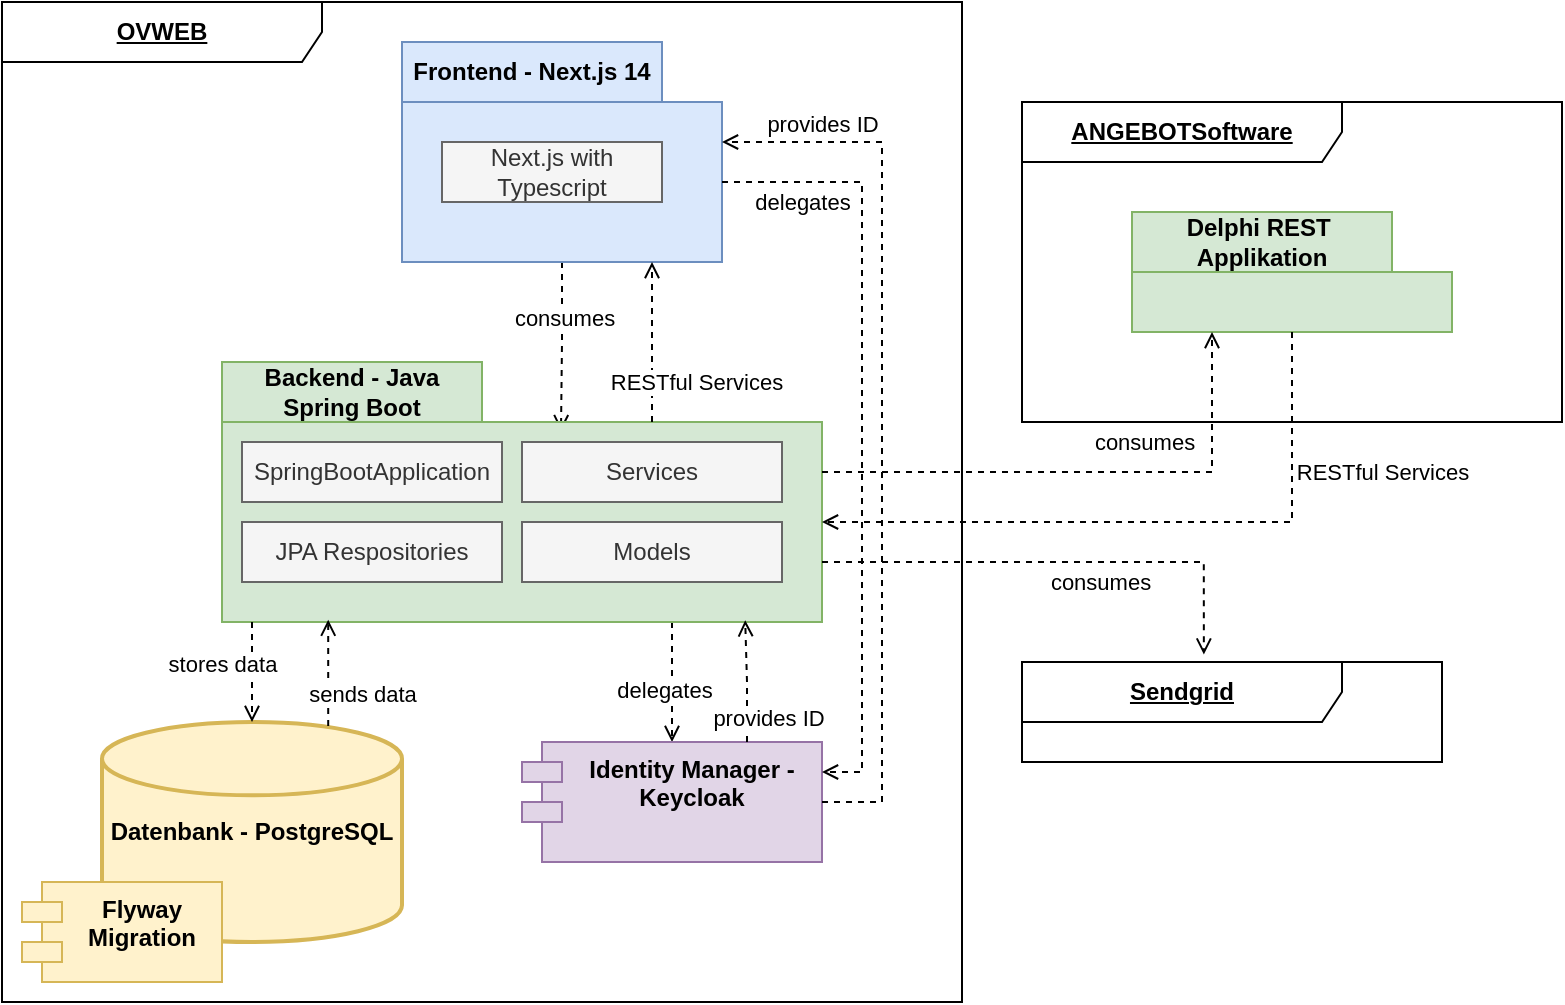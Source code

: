 <mxfile version="24.2.5" type="device">
  <diagram name="Page-1" id="b5b7bab2-c9e2-2cf4-8b2a-24fd1a2a6d21">
    <mxGraphModel dx="1195" dy="643" grid="1" gridSize="10" guides="1" tooltips="1" connect="1" arrows="1" fold="1" page="1" pageScale="1" pageWidth="827" pageHeight="1169" background="none" math="0" shadow="0">
      <root>
        <mxCell id="0" />
        <mxCell id="1" parent="0" />
        <mxCell id="B0uIKP4Ea5cAI0LBzVmF-2" value="&lt;b&gt;&lt;u&gt;OVWEB&lt;/u&gt;&lt;/b&gt;" style="shape=umlFrame;whiteSpace=wrap;html=1;pointerEvents=0;recursiveResize=0;container=1;collapsible=0;width=160;" parent="1" vertex="1">
          <mxGeometry x="570" y="220" width="480" height="500" as="geometry" />
        </mxCell>
        <mxCell id="B0uIKP4Ea5cAI0LBzVmF-18" style="edgeStyle=orthogonalEdgeStyle;rounded=0;orthogonalLoop=1;jettySize=auto;html=1;entryX=0.565;entryY=0.266;entryDx=0;entryDy=0;entryPerimeter=0;dashed=1;startArrow=none;startFill=0;endArrow=open;endFill=0;" parent="B0uIKP4Ea5cAI0LBzVmF-2" source="B0uIKP4Ea5cAI0LBzVmF-3" target="B0uIKP4Ea5cAI0LBzVmF-6" edge="1">
          <mxGeometry relative="1" as="geometry">
            <Array as="points">
              <mxPoint x="280" y="170" />
              <mxPoint x="280" y="170" />
            </Array>
          </mxGeometry>
        </mxCell>
        <mxCell id="B0uIKP4Ea5cAI0LBzVmF-19" value="consumes" style="edgeLabel;html=1;align=center;verticalAlign=middle;resizable=0;points=[];" parent="B0uIKP4Ea5cAI0LBzVmF-18" vertex="1" connectable="0">
          <mxGeometry x="-0.356" y="1" relative="1" as="geometry">
            <mxPoint as="offset" />
          </mxGeometry>
        </mxCell>
        <mxCell id="B0uIKP4Ea5cAI0LBzVmF-3" value="Frontend - Next.js 14" style="shape=folder;fontStyle=1;tabWidth=130;tabHeight=30;tabPosition=left;html=1;boundedLbl=1;labelInHeader=1;container=1;collapsible=0;recursiveResize=0;whiteSpace=wrap;fillColor=#dae8fc;strokeColor=#6c8ebf;" parent="B0uIKP4Ea5cAI0LBzVmF-2" vertex="1">
          <mxGeometry x="200" y="20" width="160" height="110" as="geometry" />
        </mxCell>
        <mxCell id="B0uIKP4Ea5cAI0LBzVmF-4" value="Next.js with Typescript" style="html=1;whiteSpace=wrap;fillColor=#f5f5f5;strokeColor=#666666;fontColor=#333333;" parent="B0uIKP4Ea5cAI0LBzVmF-3" vertex="1">
          <mxGeometry width="110" height="30" relative="1" as="geometry">
            <mxPoint x="20" y="50" as="offset" />
          </mxGeometry>
        </mxCell>
        <mxCell id="B0uIKP4Ea5cAI0LBzVmF-27" style="edgeStyle=orthogonalEdgeStyle;rounded=0;orthogonalLoop=1;jettySize=auto;html=1;exitX=0.75;exitY=1;exitDx=0;exitDy=0;exitPerimeter=0;dashed=1;endArrow=open;endFill=0;" parent="B0uIKP4Ea5cAI0LBzVmF-2" source="B0uIKP4Ea5cAI0LBzVmF-6" target="B0uIKP4Ea5cAI0LBzVmF-25" edge="1">
          <mxGeometry relative="1" as="geometry" />
        </mxCell>
        <mxCell id="B0uIKP4Ea5cAI0LBzVmF-32" value="delegates" style="edgeLabel;html=1;align=center;verticalAlign=middle;resizable=0;points=[];" parent="B0uIKP4Ea5cAI0LBzVmF-27" vertex="1" connectable="0">
          <mxGeometry x="0.132" y="3" relative="1" as="geometry">
            <mxPoint x="-7" as="offset" />
          </mxGeometry>
        </mxCell>
        <mxCell id="B0uIKP4Ea5cAI0LBzVmF-6" value="Backend - Java Spring Boot" style="shape=folder;fontStyle=1;tabWidth=130;tabHeight=30;tabPosition=left;html=1;boundedLbl=1;labelInHeader=1;container=1;collapsible=0;recursiveResize=0;whiteSpace=wrap;fillColor=#d5e8d4;strokeColor=#82b366;" parent="B0uIKP4Ea5cAI0LBzVmF-2" vertex="1">
          <mxGeometry x="110" y="180" width="300" height="130" as="geometry" />
        </mxCell>
        <mxCell id="B0uIKP4Ea5cAI0LBzVmF-7" value="SpringBootApplication" style="html=1;whiteSpace=wrap;fillColor=#f5f5f5;fontColor=#333333;strokeColor=#666666;" parent="B0uIKP4Ea5cAI0LBzVmF-6" vertex="1">
          <mxGeometry width="130" height="30" relative="1" as="geometry">
            <mxPoint x="10" y="40" as="offset" />
          </mxGeometry>
        </mxCell>
        <mxCell id="B0uIKP4Ea5cAI0LBzVmF-8" value="JPA Respositories" style="html=1;whiteSpace=wrap;fillColor=#f5f5f5;fontColor=#333333;strokeColor=#666666;" parent="B0uIKP4Ea5cAI0LBzVmF-6" vertex="1">
          <mxGeometry x="10" y="80" width="130" height="30" as="geometry" />
        </mxCell>
        <mxCell id="B0uIKP4Ea5cAI0LBzVmF-9" value="Services" style="html=1;whiteSpace=wrap;fillColor=#f5f5f5;fontColor=#333333;strokeColor=#666666;" parent="B0uIKP4Ea5cAI0LBzVmF-6" vertex="1">
          <mxGeometry x="150" y="40" width="130" height="30" as="geometry" />
        </mxCell>
        <mxCell id="B0uIKP4Ea5cAI0LBzVmF-17" value="Models" style="html=1;whiteSpace=wrap;fillColor=#f5f5f5;fontColor=#333333;strokeColor=#666666;" parent="B0uIKP4Ea5cAI0LBzVmF-6" vertex="1">
          <mxGeometry x="150" y="80" width="130" height="30" as="geometry" />
        </mxCell>
        <mxCell id="B0uIKP4Ea5cAI0LBzVmF-20" style="edgeStyle=orthogonalEdgeStyle;rounded=0;orthogonalLoop=1;jettySize=auto;html=1;exitX=0;exitY=0;exitDx=215;exitDy=30;exitPerimeter=0;dashed=1;endArrow=open;endFill=0;" parent="B0uIKP4Ea5cAI0LBzVmF-2" source="B0uIKP4Ea5cAI0LBzVmF-6" edge="1">
          <mxGeometry relative="1" as="geometry">
            <mxPoint x="325" y="130" as="targetPoint" />
          </mxGeometry>
        </mxCell>
        <mxCell id="B0uIKP4Ea5cAI0LBzVmF-22" value="RESTful Services" style="edgeLabel;html=1;align=center;verticalAlign=middle;resizable=0;points=[];" parent="B0uIKP4Ea5cAI0LBzVmF-20" vertex="1" connectable="0">
          <mxGeometry x="-0.672" relative="1" as="geometry">
            <mxPoint x="22" y="-7" as="offset" />
          </mxGeometry>
        </mxCell>
        <mxCell id="B0uIKP4Ea5cAI0LBzVmF-23" value="&lt;b&gt;Datenbank - PostgreSQL&lt;/b&gt;" style="strokeWidth=2;html=1;shape=mxgraph.flowchart.database;whiteSpace=wrap;align=center;fillColor=#fff2cc;strokeColor=#d6b656;" parent="B0uIKP4Ea5cAI0LBzVmF-2" vertex="1">
          <mxGeometry x="50" y="360" width="150" height="110" as="geometry" />
        </mxCell>
        <mxCell id="B0uIKP4Ea5cAI0LBzVmF-24" value="&lt;b&gt;Flyway Migration&lt;/b&gt;" style="shape=module;align=left;spacingLeft=20;align=center;verticalAlign=top;whiteSpace=wrap;html=1;fillColor=#fff2cc;strokeColor=#d6b656;" parent="B0uIKP4Ea5cAI0LBzVmF-2" vertex="1">
          <mxGeometry x="10" y="440" width="100" height="50" as="geometry" />
        </mxCell>
        <mxCell id="B0uIKP4Ea5cAI0LBzVmF-25" value="&lt;b&gt;Identity Manager - Keycloak&lt;/b&gt;" style="shape=module;align=left;spacingLeft=20;align=center;verticalAlign=top;whiteSpace=wrap;html=1;fillColor=#e1d5e7;strokeColor=#9673a6;" parent="B0uIKP4Ea5cAI0LBzVmF-2" vertex="1">
          <mxGeometry x="260" y="370" width="150" height="60" as="geometry" />
        </mxCell>
        <mxCell id="B0uIKP4Ea5cAI0LBzVmF-28" style="edgeStyle=orthogonalEdgeStyle;rounded=0;orthogonalLoop=1;jettySize=auto;html=1;entryX=0.5;entryY=0;entryDx=0;entryDy=0;entryPerimeter=0;dashed=1;endArrow=open;endFill=0;" parent="B0uIKP4Ea5cAI0LBzVmF-2" target="B0uIKP4Ea5cAI0LBzVmF-23" edge="1">
          <mxGeometry relative="1" as="geometry">
            <mxPoint x="125" y="310" as="sourcePoint" />
            <Array as="points">
              <mxPoint x="125" y="310" />
            </Array>
          </mxGeometry>
        </mxCell>
        <mxCell id="B0uIKP4Ea5cAI0LBzVmF-34" value="stores data" style="edgeLabel;html=1;align=center;verticalAlign=middle;resizable=0;points=[];" parent="B0uIKP4Ea5cAI0LBzVmF-28" vertex="1" connectable="0">
          <mxGeometry x="0.331" y="-1" relative="1" as="geometry">
            <mxPoint x="-14" y="-13" as="offset" />
          </mxGeometry>
        </mxCell>
        <mxCell id="B0uIKP4Ea5cAI0LBzVmF-29" style="edgeStyle=orthogonalEdgeStyle;rounded=0;orthogonalLoop=1;jettySize=auto;html=1;entryX=0.177;entryY=0.991;entryDx=0;entryDy=0;entryPerimeter=0;dashed=1;endArrow=open;endFill=0;exitX=0.754;exitY=0.018;exitDx=0;exitDy=0;exitPerimeter=0;" parent="B0uIKP4Ea5cAI0LBzVmF-2" source="B0uIKP4Ea5cAI0LBzVmF-23" target="B0uIKP4Ea5cAI0LBzVmF-6" edge="1">
          <mxGeometry relative="1" as="geometry">
            <mxPoint x="163" y="360" as="sourcePoint" />
            <Array as="points" />
          </mxGeometry>
        </mxCell>
        <mxCell id="B0uIKP4Ea5cAI0LBzVmF-35" value="sends data" style="edgeLabel;html=1;align=center;verticalAlign=middle;resizable=0;points=[];" parent="B0uIKP4Ea5cAI0LBzVmF-29" vertex="1" connectable="0">
          <mxGeometry x="-0.4" y="-2" relative="1" as="geometry">
            <mxPoint x="15" as="offset" />
          </mxGeometry>
        </mxCell>
        <mxCell id="B0uIKP4Ea5cAI0LBzVmF-30" style="edgeStyle=orthogonalEdgeStyle;rounded=0;orthogonalLoop=1;jettySize=auto;html=1;exitX=0.75;exitY=0;exitDx=0;exitDy=0;entryX=0.872;entryY=0.993;entryDx=0;entryDy=0;entryPerimeter=0;dashed=1;endArrow=open;endFill=0;" parent="B0uIKP4Ea5cAI0LBzVmF-2" source="B0uIKP4Ea5cAI0LBzVmF-25" target="B0uIKP4Ea5cAI0LBzVmF-6" edge="1">
          <mxGeometry relative="1" as="geometry" />
        </mxCell>
        <mxCell id="B0uIKP4Ea5cAI0LBzVmF-31" value="provides ID" style="edgeLabel;html=1;align=center;verticalAlign=middle;resizable=0;points=[];" parent="B0uIKP4Ea5cAI0LBzVmF-30" vertex="1" connectable="0">
          <mxGeometry x="-0.03" y="-1" relative="1" as="geometry">
            <mxPoint x="10" y="19" as="offset" />
          </mxGeometry>
        </mxCell>
        <mxCell id="x2GLxK2cUlACxFuEybgD-1" style="edgeStyle=orthogonalEdgeStyle;rounded=0;orthogonalLoop=1;jettySize=auto;html=1;entryX=0;entryY=0;entryDx=160;entryDy=50;entryPerimeter=0;dashed=1;endArrow=open;endFill=0;" parent="B0uIKP4Ea5cAI0LBzVmF-2" source="B0uIKP4Ea5cAI0LBzVmF-25" target="B0uIKP4Ea5cAI0LBzVmF-3" edge="1">
          <mxGeometry relative="1" as="geometry">
            <mxPoint x="451" y="395" as="sourcePoint" />
            <mxPoint x="450" y="334" as="targetPoint" />
            <Array as="points">
              <mxPoint x="440" y="400" />
              <mxPoint x="440" y="70" />
            </Array>
          </mxGeometry>
        </mxCell>
        <mxCell id="x2GLxK2cUlACxFuEybgD-2" value="provides ID" style="edgeLabel;html=1;align=center;verticalAlign=middle;resizable=0;points=[];" parent="x2GLxK2cUlACxFuEybgD-1" vertex="1" connectable="0">
          <mxGeometry x="-0.03" y="-1" relative="1" as="geometry">
            <mxPoint x="-31" y="-156" as="offset" />
          </mxGeometry>
        </mxCell>
        <mxCell id="x2GLxK2cUlACxFuEybgD-3" style="edgeStyle=orthogonalEdgeStyle;rounded=0;orthogonalLoop=1;jettySize=auto;html=1;exitX=0;exitY=0;exitDx=160;exitDy=70;exitPerimeter=0;dashed=1;endArrow=open;endFill=0;entryX=1;entryY=0.25;entryDx=0;entryDy=0;" parent="B0uIKP4Ea5cAI0LBzVmF-2" source="B0uIKP4Ea5cAI0LBzVmF-3" target="B0uIKP4Ea5cAI0LBzVmF-25" edge="1">
          <mxGeometry relative="1" as="geometry">
            <mxPoint x="430" y="320" as="sourcePoint" />
            <mxPoint x="430" y="380" as="targetPoint" />
          </mxGeometry>
        </mxCell>
        <mxCell id="x2GLxK2cUlACxFuEybgD-4" value="delegates" style="edgeLabel;html=1;align=center;verticalAlign=middle;resizable=0;points=[];" parent="x2GLxK2cUlACxFuEybgD-3" vertex="1" connectable="0">
          <mxGeometry x="0.132" y="3" relative="1" as="geometry">
            <mxPoint x="-33" y="-138" as="offset" />
          </mxGeometry>
        </mxCell>
        <mxCell id="FvJhGujB0VJ013y4WV2M-2" value="&lt;b&gt;&lt;u&gt;Sendgrid&lt;/u&gt;&lt;/b&gt;" style="shape=umlFrame;whiteSpace=wrap;html=1;pointerEvents=0;recursiveResize=0;container=1;collapsible=0;width=160;" parent="1" vertex="1">
          <mxGeometry x="1080" y="550" width="210" height="50" as="geometry" />
        </mxCell>
        <mxCell id="FvJhGujB0VJ013y4WV2M-25" value="&lt;b&gt;&lt;u&gt;ANGEBOTSoftware&lt;/u&gt;&lt;/b&gt;" style="shape=umlFrame;whiteSpace=wrap;html=1;pointerEvents=0;recursiveResize=0;container=1;collapsible=0;width=160;" parent="1" vertex="1">
          <mxGeometry x="1080" y="270" width="270" height="160" as="geometry" />
        </mxCell>
        <mxCell id="FvJhGujB0VJ013y4WV2M-26" value="Delphi REST&amp;nbsp; Applikation" style="shape=folder;fontStyle=1;tabWidth=130;tabHeight=30;tabPosition=left;html=1;boundedLbl=1;labelInHeader=1;container=1;collapsible=0;recursiveResize=0;whiteSpace=wrap;fillColor=#d5e8d4;strokeColor=#82b366;" parent="FvJhGujB0VJ013y4WV2M-25" vertex="1">
          <mxGeometry x="55" y="55" width="160" height="60" as="geometry" />
        </mxCell>
        <mxCell id="FvJhGujB0VJ013y4WV2M-27" style="edgeStyle=orthogonalEdgeStyle;rounded=0;orthogonalLoop=1;jettySize=auto;html=1;entryX=0.25;entryY=1;entryDx=0;entryDy=0;entryPerimeter=0;dashed=1;startArrow=none;startFill=0;endArrow=open;endFill=0;exitX=0;exitY=0;exitDx=300;exitDy=55;exitPerimeter=0;" parent="1" source="B0uIKP4Ea5cAI0LBzVmF-6" target="FvJhGujB0VJ013y4WV2M-26" edge="1">
          <mxGeometry relative="1" as="geometry">
            <Array as="points">
              <mxPoint x="1175" y="455" />
            </Array>
            <mxPoint x="860" y="360" as="sourcePoint" />
            <mxPoint x="860" y="445" as="targetPoint" />
          </mxGeometry>
        </mxCell>
        <mxCell id="FvJhGujB0VJ013y4WV2M-28" value="consumes" style="edgeLabel;html=1;align=center;verticalAlign=middle;resizable=0;points=[];" parent="FvJhGujB0VJ013y4WV2M-27" vertex="1" connectable="0">
          <mxGeometry x="-0.356" y="1" relative="1" as="geometry">
            <mxPoint x="75" y="-14" as="offset" />
          </mxGeometry>
        </mxCell>
        <mxCell id="FvJhGujB0VJ013y4WV2M-32" style="edgeStyle=orthogonalEdgeStyle;rounded=0;orthogonalLoop=1;jettySize=auto;html=1;dashed=1;endArrow=open;endFill=0;entryX=0;entryY=0;entryDx=300;entryDy=80;entryPerimeter=0;" parent="1" source="FvJhGujB0VJ013y4WV2M-26" target="B0uIKP4Ea5cAI0LBzVmF-6" edge="1">
          <mxGeometry relative="1" as="geometry">
            <mxPoint x="980" y="490" as="targetPoint" />
            <mxPoint x="1330" y="515" as="sourcePoint" />
            <Array as="points">
              <mxPoint x="1215" y="480" />
            </Array>
          </mxGeometry>
        </mxCell>
        <mxCell id="FvJhGujB0VJ013y4WV2M-33" value="RESTful Services" style="edgeLabel;html=1;align=center;verticalAlign=middle;resizable=0;points=[];" parent="FvJhGujB0VJ013y4WV2M-32" vertex="1" connectable="0">
          <mxGeometry x="-0.672" relative="1" as="geometry">
            <mxPoint x="45" y="16" as="offset" />
          </mxGeometry>
        </mxCell>
        <mxCell id="FvJhGujB0VJ013y4WV2M-40" style="edgeStyle=orthogonalEdgeStyle;rounded=0;orthogonalLoop=1;jettySize=auto;html=1;dashed=1;startArrow=none;startFill=0;endArrow=open;endFill=0;exitX=0;exitY=0;exitDx=300;exitDy=55;exitPerimeter=0;entryX=0.433;entryY=-0.074;entryDx=0;entryDy=0;entryPerimeter=0;" parent="1" target="FvJhGujB0VJ013y4WV2M-2" edge="1">
          <mxGeometry relative="1" as="geometry">
            <Array as="points">
              <mxPoint x="1171" y="500" />
            </Array>
            <mxPoint x="980" y="500" as="sourcePoint" />
            <mxPoint x="1170" y="510" as="targetPoint" />
          </mxGeometry>
        </mxCell>
        <mxCell id="FvJhGujB0VJ013y4WV2M-41" value="consumes" style="edgeLabel;html=1;align=center;verticalAlign=middle;resizable=0;points=[];" parent="FvJhGujB0VJ013y4WV2M-40" vertex="1" connectable="0">
          <mxGeometry x="-0.356" y="1" relative="1" as="geometry">
            <mxPoint x="62" y="11" as="offset" />
          </mxGeometry>
        </mxCell>
      </root>
    </mxGraphModel>
  </diagram>
</mxfile>
